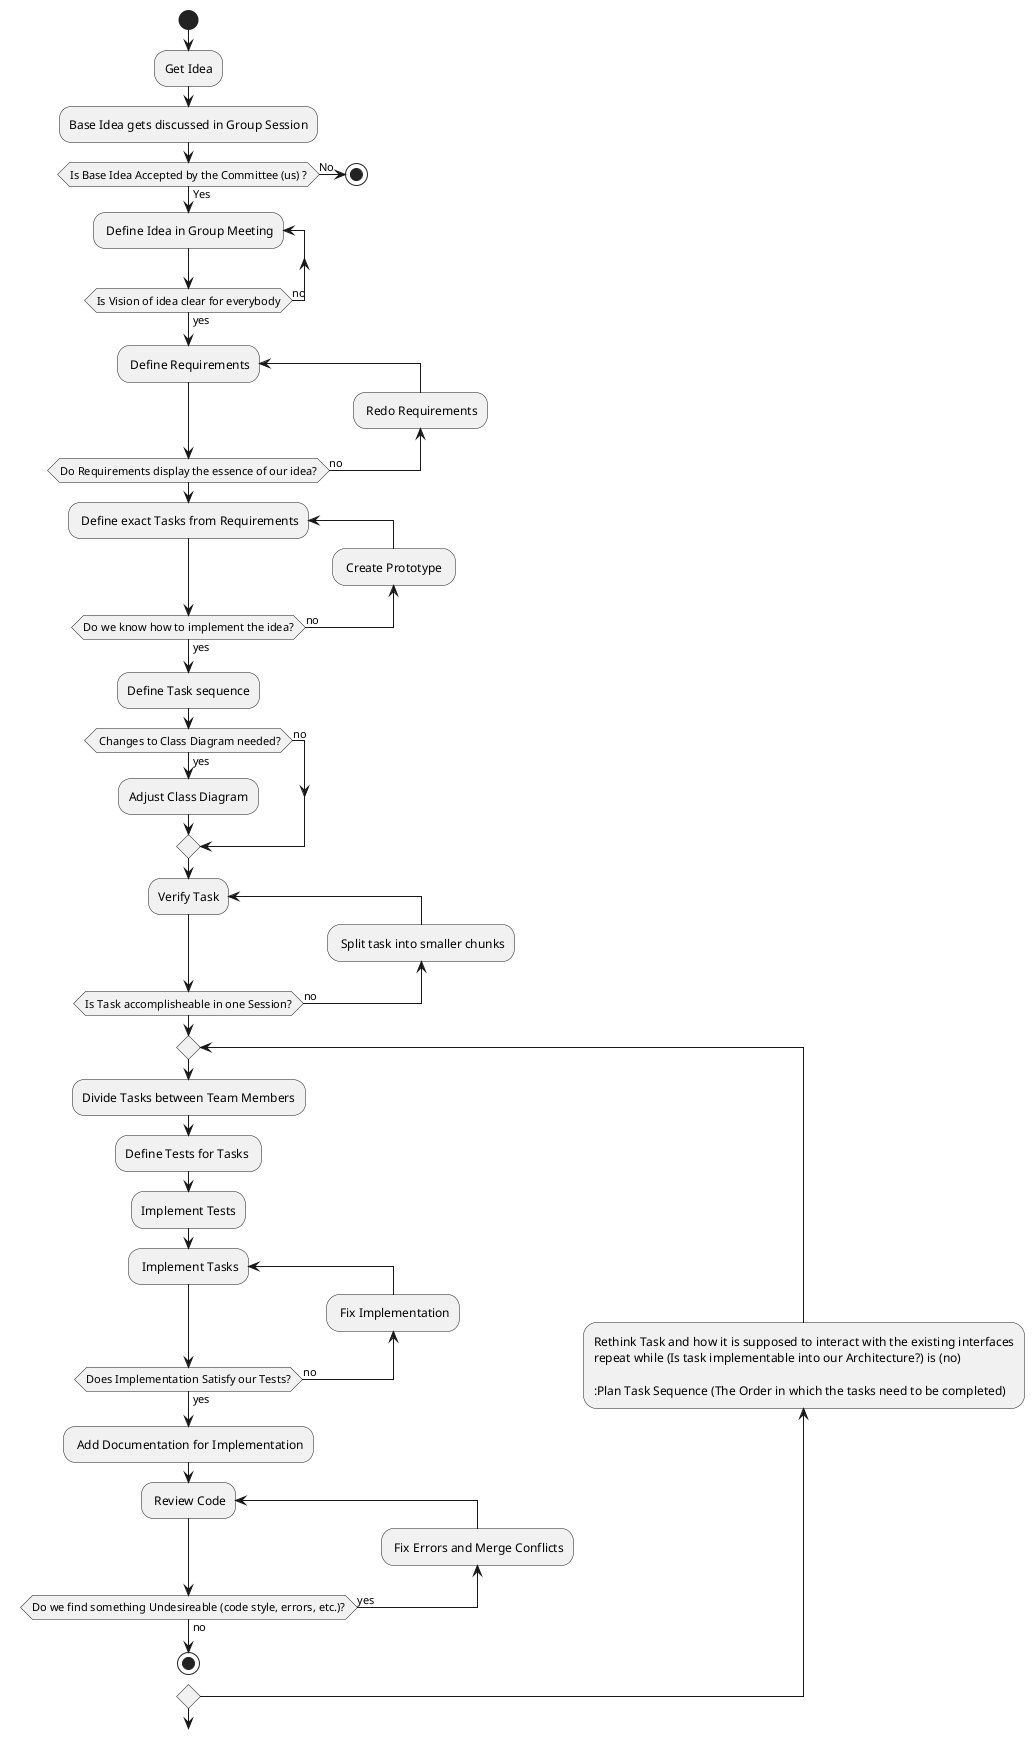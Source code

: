 @startuml Process_AtEnd

start
:Get Idea;
:Base Idea gets discussed in Group Session;
if (Is Base Idea Accepted by the Committee (us) ?) then (No)
    stop 
else (Yes)

repeat : Define Idea in Group Meeting

repeat while (Is Vision of idea clear for everybody) is (no) not (yes)

repeat : Define Requirements 

backward: Redo Requirements;
repeat while (Do Requirements display the essence of our idea?) is (no)

repeat : Define exact Tasks from Requirements

backward: Create Prototype ;
repeat while (Do we know how to implement the idea?) is (no) not (yes)

:Define Task sequence;

if ( Changes to Class Diagram needed?) then (yes)
    :Adjust Class Diagram;
else (no)
endif

repeat :Verify Task

backward: Split task into smaller chunks;
repeat while (Is Task accomplisheable in one Session?) is (no)
repeat
backward: Rethink Task and how it is supposed to interact with the existing interfaces
repeat while (Is task implementable into our Architecture?) is (no)

:Plan Task Sequence (The Order in which the tasks need to be completed);

:Divide Tasks between Team Members;

:Define Tests for Tasks ;

:Implement Tests;

repeat : Implement Tasks

backward: Fix Implementation;
repeat while (Does Implementation Satisfy our Tests?) is (no) not (yes)

: Add Documentation for Implementation;

repeat : Review Code 
backward : Fix Errors and Merge Conflicts;
repeat while (Do we find something Undesireable (code style, errors, etc.)?) is (yes) not (no)

stop


@enduml